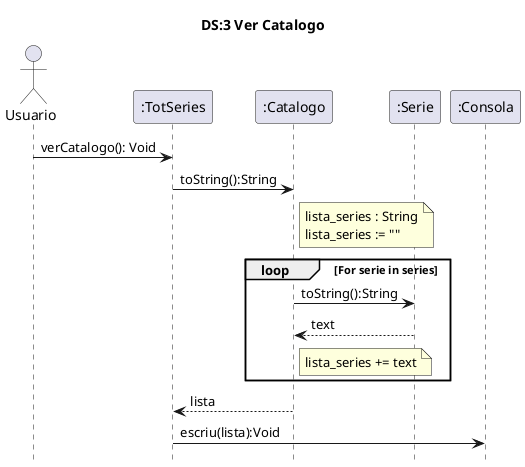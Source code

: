 @startuml

title	DS:3 Ver Catalogo
hide	footbox

actor	Usuario
participant ":TotSeries" as TotSeries
participant ":Catalogo" as Catalogo
participant ":Serie" as Serie
participant ":Consola" as Consola


Usuario -> TotSeries:verCatalogo(): Void
TotSeries -> Catalogo:toString():String
note right Catalogo
    lista_series : String
    lista_series := ""
end note


loop For serie in series
    Catalogo -> Serie:toString():String
    Serie --> Catalogo:text
    note right Catalogo
        lista_series += text
    endnote
end
Catalogo --> TotSeries: lista
TotSeries -> Consola: escriu(lista):Void


@enduml
